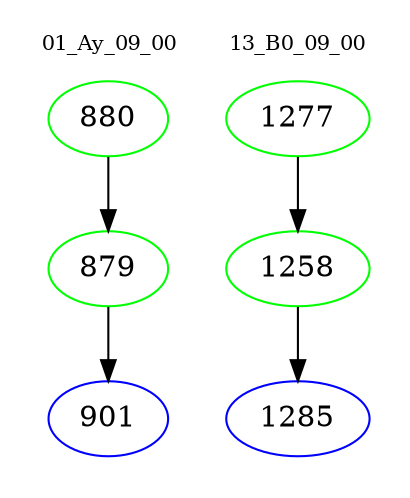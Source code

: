 digraph{
subgraph cluster_0 {
color = white
label = "01_Ay_09_00";
fontsize=10;
T0_880 [label="880", color="green"]
T0_880 -> T0_879 [color="black"]
T0_879 [label="879", color="green"]
T0_879 -> T0_901 [color="black"]
T0_901 [label="901", color="blue"]
}
subgraph cluster_1 {
color = white
label = "13_B0_09_00";
fontsize=10;
T1_1277 [label="1277", color="green"]
T1_1277 -> T1_1258 [color="black"]
T1_1258 [label="1258", color="green"]
T1_1258 -> T1_1285 [color="black"]
T1_1285 [label="1285", color="blue"]
}
}
